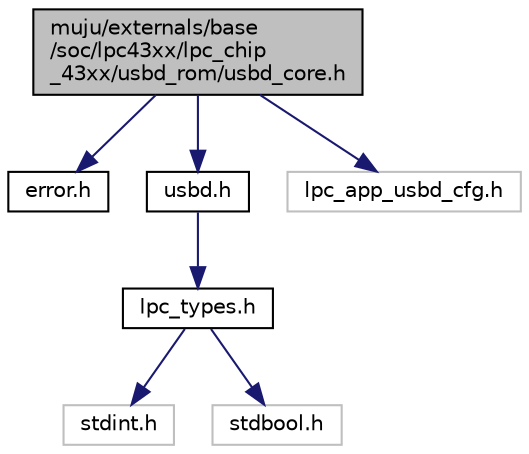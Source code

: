 digraph "muju/externals/base/soc/lpc43xx/lpc_chip_43xx/usbd_rom/usbd_core.h"
{
  edge [fontname="Helvetica",fontsize="10",labelfontname="Helvetica",labelfontsize="10"];
  node [fontname="Helvetica",fontsize="10",shape=record];
  Node0 [label="muju/externals/base\l/soc/lpc43xx/lpc_chip\l_43xx/usbd_rom/usbd_core.h",height=0.2,width=0.4,color="black", fillcolor="grey75", style="filled", fontcolor="black"];
  Node0 -> Node1 [color="midnightblue",fontsize="10",style="solid"];
  Node1 [label="error.h",height=0.2,width=0.4,color="black", fillcolor="white", style="filled",URL="$error_8h.html"];
  Node0 -> Node2 [color="midnightblue",fontsize="10",style="solid"];
  Node2 [label="usbd.h",height=0.2,width=0.4,color="black", fillcolor="white", style="filled",URL="$usbd_8h.html",tooltip="Common definitions and declarations for the USB stack. "];
  Node2 -> Node3 [color="midnightblue",fontsize="10",style="solid"];
  Node3 [label="lpc_types.h",height=0.2,width=0.4,color="black", fillcolor="white", style="filled",URL="$lpc__types_8h.html"];
  Node3 -> Node4 [color="midnightblue",fontsize="10",style="solid"];
  Node4 [label="stdint.h",height=0.2,width=0.4,color="grey75", fillcolor="white", style="filled"];
  Node3 -> Node5 [color="midnightblue",fontsize="10",style="solid"];
  Node5 [label="stdbool.h",height=0.2,width=0.4,color="grey75", fillcolor="white", style="filled"];
  Node0 -> Node6 [color="midnightblue",fontsize="10",style="solid"];
  Node6 [label="lpc_app_usbd_cfg.h",height=0.2,width=0.4,color="grey75", fillcolor="white", style="filled"];
}
